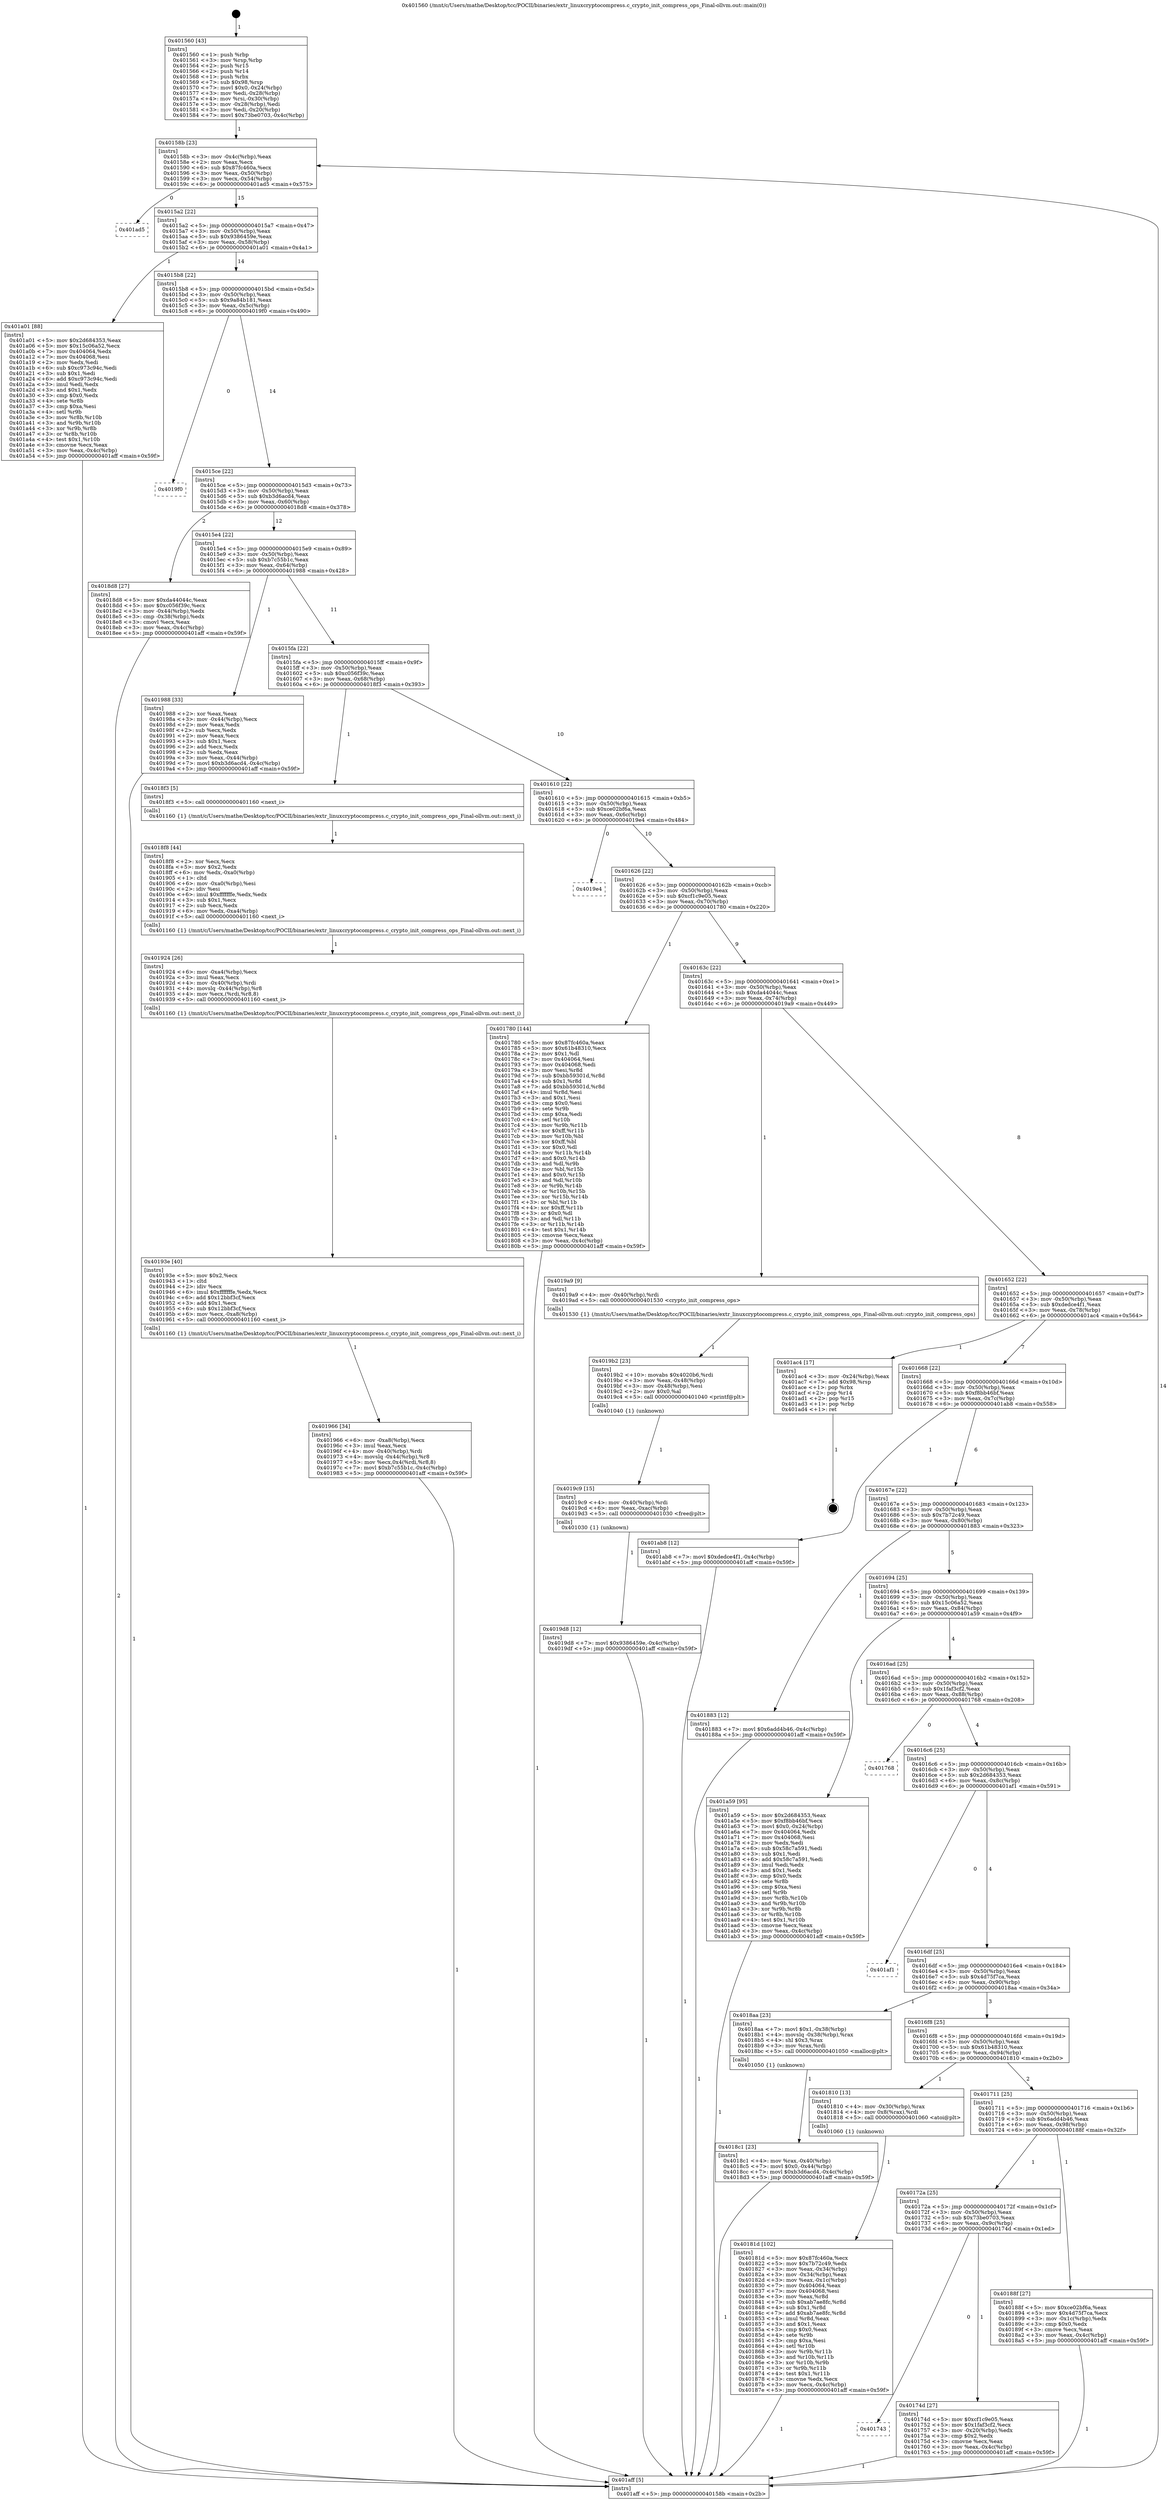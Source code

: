 digraph "0x401560" {
  label = "0x401560 (/mnt/c/Users/mathe/Desktop/tcc/POCII/binaries/extr_linuxcryptocompress.c_crypto_init_compress_ops_Final-ollvm.out::main(0))"
  labelloc = "t"
  node[shape=record]

  Entry [label="",width=0.3,height=0.3,shape=circle,fillcolor=black,style=filled]
  "0x40158b" [label="{
     0x40158b [23]\l
     | [instrs]\l
     &nbsp;&nbsp;0x40158b \<+3\>: mov -0x4c(%rbp),%eax\l
     &nbsp;&nbsp;0x40158e \<+2\>: mov %eax,%ecx\l
     &nbsp;&nbsp;0x401590 \<+6\>: sub $0x87fc460a,%ecx\l
     &nbsp;&nbsp;0x401596 \<+3\>: mov %eax,-0x50(%rbp)\l
     &nbsp;&nbsp;0x401599 \<+3\>: mov %ecx,-0x54(%rbp)\l
     &nbsp;&nbsp;0x40159c \<+6\>: je 0000000000401ad5 \<main+0x575\>\l
  }"]
  "0x401ad5" [label="{
     0x401ad5\l
  }", style=dashed]
  "0x4015a2" [label="{
     0x4015a2 [22]\l
     | [instrs]\l
     &nbsp;&nbsp;0x4015a2 \<+5\>: jmp 00000000004015a7 \<main+0x47\>\l
     &nbsp;&nbsp;0x4015a7 \<+3\>: mov -0x50(%rbp),%eax\l
     &nbsp;&nbsp;0x4015aa \<+5\>: sub $0x9386459e,%eax\l
     &nbsp;&nbsp;0x4015af \<+3\>: mov %eax,-0x58(%rbp)\l
     &nbsp;&nbsp;0x4015b2 \<+6\>: je 0000000000401a01 \<main+0x4a1\>\l
  }"]
  Exit [label="",width=0.3,height=0.3,shape=circle,fillcolor=black,style=filled,peripheries=2]
  "0x401a01" [label="{
     0x401a01 [88]\l
     | [instrs]\l
     &nbsp;&nbsp;0x401a01 \<+5\>: mov $0x2d684353,%eax\l
     &nbsp;&nbsp;0x401a06 \<+5\>: mov $0x15c06a52,%ecx\l
     &nbsp;&nbsp;0x401a0b \<+7\>: mov 0x404064,%edx\l
     &nbsp;&nbsp;0x401a12 \<+7\>: mov 0x404068,%esi\l
     &nbsp;&nbsp;0x401a19 \<+2\>: mov %edx,%edi\l
     &nbsp;&nbsp;0x401a1b \<+6\>: sub $0xc973c94c,%edi\l
     &nbsp;&nbsp;0x401a21 \<+3\>: sub $0x1,%edi\l
     &nbsp;&nbsp;0x401a24 \<+6\>: add $0xc973c94c,%edi\l
     &nbsp;&nbsp;0x401a2a \<+3\>: imul %edi,%edx\l
     &nbsp;&nbsp;0x401a2d \<+3\>: and $0x1,%edx\l
     &nbsp;&nbsp;0x401a30 \<+3\>: cmp $0x0,%edx\l
     &nbsp;&nbsp;0x401a33 \<+4\>: sete %r8b\l
     &nbsp;&nbsp;0x401a37 \<+3\>: cmp $0xa,%esi\l
     &nbsp;&nbsp;0x401a3a \<+4\>: setl %r9b\l
     &nbsp;&nbsp;0x401a3e \<+3\>: mov %r8b,%r10b\l
     &nbsp;&nbsp;0x401a41 \<+3\>: and %r9b,%r10b\l
     &nbsp;&nbsp;0x401a44 \<+3\>: xor %r9b,%r8b\l
     &nbsp;&nbsp;0x401a47 \<+3\>: or %r8b,%r10b\l
     &nbsp;&nbsp;0x401a4a \<+4\>: test $0x1,%r10b\l
     &nbsp;&nbsp;0x401a4e \<+3\>: cmovne %ecx,%eax\l
     &nbsp;&nbsp;0x401a51 \<+3\>: mov %eax,-0x4c(%rbp)\l
     &nbsp;&nbsp;0x401a54 \<+5\>: jmp 0000000000401aff \<main+0x59f\>\l
  }"]
  "0x4015b8" [label="{
     0x4015b8 [22]\l
     | [instrs]\l
     &nbsp;&nbsp;0x4015b8 \<+5\>: jmp 00000000004015bd \<main+0x5d\>\l
     &nbsp;&nbsp;0x4015bd \<+3\>: mov -0x50(%rbp),%eax\l
     &nbsp;&nbsp;0x4015c0 \<+5\>: sub $0x9a84b181,%eax\l
     &nbsp;&nbsp;0x4015c5 \<+3\>: mov %eax,-0x5c(%rbp)\l
     &nbsp;&nbsp;0x4015c8 \<+6\>: je 00000000004019f0 \<main+0x490\>\l
  }"]
  "0x4019d8" [label="{
     0x4019d8 [12]\l
     | [instrs]\l
     &nbsp;&nbsp;0x4019d8 \<+7\>: movl $0x9386459e,-0x4c(%rbp)\l
     &nbsp;&nbsp;0x4019df \<+5\>: jmp 0000000000401aff \<main+0x59f\>\l
  }"]
  "0x4019f0" [label="{
     0x4019f0\l
  }", style=dashed]
  "0x4015ce" [label="{
     0x4015ce [22]\l
     | [instrs]\l
     &nbsp;&nbsp;0x4015ce \<+5\>: jmp 00000000004015d3 \<main+0x73\>\l
     &nbsp;&nbsp;0x4015d3 \<+3\>: mov -0x50(%rbp),%eax\l
     &nbsp;&nbsp;0x4015d6 \<+5\>: sub $0xb3d6acd4,%eax\l
     &nbsp;&nbsp;0x4015db \<+3\>: mov %eax,-0x60(%rbp)\l
     &nbsp;&nbsp;0x4015de \<+6\>: je 00000000004018d8 \<main+0x378\>\l
  }"]
  "0x4019c9" [label="{
     0x4019c9 [15]\l
     | [instrs]\l
     &nbsp;&nbsp;0x4019c9 \<+4\>: mov -0x40(%rbp),%rdi\l
     &nbsp;&nbsp;0x4019cd \<+6\>: mov %eax,-0xac(%rbp)\l
     &nbsp;&nbsp;0x4019d3 \<+5\>: call 0000000000401030 \<free@plt\>\l
     | [calls]\l
     &nbsp;&nbsp;0x401030 \{1\} (unknown)\l
  }"]
  "0x4018d8" [label="{
     0x4018d8 [27]\l
     | [instrs]\l
     &nbsp;&nbsp;0x4018d8 \<+5\>: mov $0xda44044c,%eax\l
     &nbsp;&nbsp;0x4018dd \<+5\>: mov $0xc056f39c,%ecx\l
     &nbsp;&nbsp;0x4018e2 \<+3\>: mov -0x44(%rbp),%edx\l
     &nbsp;&nbsp;0x4018e5 \<+3\>: cmp -0x38(%rbp),%edx\l
     &nbsp;&nbsp;0x4018e8 \<+3\>: cmovl %ecx,%eax\l
     &nbsp;&nbsp;0x4018eb \<+3\>: mov %eax,-0x4c(%rbp)\l
     &nbsp;&nbsp;0x4018ee \<+5\>: jmp 0000000000401aff \<main+0x59f\>\l
  }"]
  "0x4015e4" [label="{
     0x4015e4 [22]\l
     | [instrs]\l
     &nbsp;&nbsp;0x4015e4 \<+5\>: jmp 00000000004015e9 \<main+0x89\>\l
     &nbsp;&nbsp;0x4015e9 \<+3\>: mov -0x50(%rbp),%eax\l
     &nbsp;&nbsp;0x4015ec \<+5\>: sub $0xb7c55b1c,%eax\l
     &nbsp;&nbsp;0x4015f1 \<+3\>: mov %eax,-0x64(%rbp)\l
     &nbsp;&nbsp;0x4015f4 \<+6\>: je 0000000000401988 \<main+0x428\>\l
  }"]
  "0x4019b2" [label="{
     0x4019b2 [23]\l
     | [instrs]\l
     &nbsp;&nbsp;0x4019b2 \<+10\>: movabs $0x4020b6,%rdi\l
     &nbsp;&nbsp;0x4019bc \<+3\>: mov %eax,-0x48(%rbp)\l
     &nbsp;&nbsp;0x4019bf \<+3\>: mov -0x48(%rbp),%esi\l
     &nbsp;&nbsp;0x4019c2 \<+2\>: mov $0x0,%al\l
     &nbsp;&nbsp;0x4019c4 \<+5\>: call 0000000000401040 \<printf@plt\>\l
     | [calls]\l
     &nbsp;&nbsp;0x401040 \{1\} (unknown)\l
  }"]
  "0x401988" [label="{
     0x401988 [33]\l
     | [instrs]\l
     &nbsp;&nbsp;0x401988 \<+2\>: xor %eax,%eax\l
     &nbsp;&nbsp;0x40198a \<+3\>: mov -0x44(%rbp),%ecx\l
     &nbsp;&nbsp;0x40198d \<+2\>: mov %eax,%edx\l
     &nbsp;&nbsp;0x40198f \<+2\>: sub %ecx,%edx\l
     &nbsp;&nbsp;0x401991 \<+2\>: mov %eax,%ecx\l
     &nbsp;&nbsp;0x401993 \<+3\>: sub $0x1,%ecx\l
     &nbsp;&nbsp;0x401996 \<+2\>: add %ecx,%edx\l
     &nbsp;&nbsp;0x401998 \<+2\>: sub %edx,%eax\l
     &nbsp;&nbsp;0x40199a \<+3\>: mov %eax,-0x44(%rbp)\l
     &nbsp;&nbsp;0x40199d \<+7\>: movl $0xb3d6acd4,-0x4c(%rbp)\l
     &nbsp;&nbsp;0x4019a4 \<+5\>: jmp 0000000000401aff \<main+0x59f\>\l
  }"]
  "0x4015fa" [label="{
     0x4015fa [22]\l
     | [instrs]\l
     &nbsp;&nbsp;0x4015fa \<+5\>: jmp 00000000004015ff \<main+0x9f\>\l
     &nbsp;&nbsp;0x4015ff \<+3\>: mov -0x50(%rbp),%eax\l
     &nbsp;&nbsp;0x401602 \<+5\>: sub $0xc056f39c,%eax\l
     &nbsp;&nbsp;0x401607 \<+3\>: mov %eax,-0x68(%rbp)\l
     &nbsp;&nbsp;0x40160a \<+6\>: je 00000000004018f3 \<main+0x393\>\l
  }"]
  "0x401966" [label="{
     0x401966 [34]\l
     | [instrs]\l
     &nbsp;&nbsp;0x401966 \<+6\>: mov -0xa8(%rbp),%ecx\l
     &nbsp;&nbsp;0x40196c \<+3\>: imul %eax,%ecx\l
     &nbsp;&nbsp;0x40196f \<+4\>: mov -0x40(%rbp),%rdi\l
     &nbsp;&nbsp;0x401973 \<+4\>: movslq -0x44(%rbp),%r8\l
     &nbsp;&nbsp;0x401977 \<+5\>: mov %ecx,0x4(%rdi,%r8,8)\l
     &nbsp;&nbsp;0x40197c \<+7\>: movl $0xb7c55b1c,-0x4c(%rbp)\l
     &nbsp;&nbsp;0x401983 \<+5\>: jmp 0000000000401aff \<main+0x59f\>\l
  }"]
  "0x4018f3" [label="{
     0x4018f3 [5]\l
     | [instrs]\l
     &nbsp;&nbsp;0x4018f3 \<+5\>: call 0000000000401160 \<next_i\>\l
     | [calls]\l
     &nbsp;&nbsp;0x401160 \{1\} (/mnt/c/Users/mathe/Desktop/tcc/POCII/binaries/extr_linuxcryptocompress.c_crypto_init_compress_ops_Final-ollvm.out::next_i)\l
  }"]
  "0x401610" [label="{
     0x401610 [22]\l
     | [instrs]\l
     &nbsp;&nbsp;0x401610 \<+5\>: jmp 0000000000401615 \<main+0xb5\>\l
     &nbsp;&nbsp;0x401615 \<+3\>: mov -0x50(%rbp),%eax\l
     &nbsp;&nbsp;0x401618 \<+5\>: sub $0xce02bf6a,%eax\l
     &nbsp;&nbsp;0x40161d \<+3\>: mov %eax,-0x6c(%rbp)\l
     &nbsp;&nbsp;0x401620 \<+6\>: je 00000000004019e4 \<main+0x484\>\l
  }"]
  "0x40193e" [label="{
     0x40193e [40]\l
     | [instrs]\l
     &nbsp;&nbsp;0x40193e \<+5\>: mov $0x2,%ecx\l
     &nbsp;&nbsp;0x401943 \<+1\>: cltd\l
     &nbsp;&nbsp;0x401944 \<+2\>: idiv %ecx\l
     &nbsp;&nbsp;0x401946 \<+6\>: imul $0xfffffffe,%edx,%ecx\l
     &nbsp;&nbsp;0x40194c \<+6\>: add $0x12bbf3cf,%ecx\l
     &nbsp;&nbsp;0x401952 \<+3\>: add $0x1,%ecx\l
     &nbsp;&nbsp;0x401955 \<+6\>: sub $0x12bbf3cf,%ecx\l
     &nbsp;&nbsp;0x40195b \<+6\>: mov %ecx,-0xa8(%rbp)\l
     &nbsp;&nbsp;0x401961 \<+5\>: call 0000000000401160 \<next_i\>\l
     | [calls]\l
     &nbsp;&nbsp;0x401160 \{1\} (/mnt/c/Users/mathe/Desktop/tcc/POCII/binaries/extr_linuxcryptocompress.c_crypto_init_compress_ops_Final-ollvm.out::next_i)\l
  }"]
  "0x4019e4" [label="{
     0x4019e4\l
  }", style=dashed]
  "0x401626" [label="{
     0x401626 [22]\l
     | [instrs]\l
     &nbsp;&nbsp;0x401626 \<+5\>: jmp 000000000040162b \<main+0xcb\>\l
     &nbsp;&nbsp;0x40162b \<+3\>: mov -0x50(%rbp),%eax\l
     &nbsp;&nbsp;0x40162e \<+5\>: sub $0xcf1c9e05,%eax\l
     &nbsp;&nbsp;0x401633 \<+3\>: mov %eax,-0x70(%rbp)\l
     &nbsp;&nbsp;0x401636 \<+6\>: je 0000000000401780 \<main+0x220\>\l
  }"]
  "0x401924" [label="{
     0x401924 [26]\l
     | [instrs]\l
     &nbsp;&nbsp;0x401924 \<+6\>: mov -0xa4(%rbp),%ecx\l
     &nbsp;&nbsp;0x40192a \<+3\>: imul %eax,%ecx\l
     &nbsp;&nbsp;0x40192d \<+4\>: mov -0x40(%rbp),%rdi\l
     &nbsp;&nbsp;0x401931 \<+4\>: movslq -0x44(%rbp),%r8\l
     &nbsp;&nbsp;0x401935 \<+4\>: mov %ecx,(%rdi,%r8,8)\l
     &nbsp;&nbsp;0x401939 \<+5\>: call 0000000000401160 \<next_i\>\l
     | [calls]\l
     &nbsp;&nbsp;0x401160 \{1\} (/mnt/c/Users/mathe/Desktop/tcc/POCII/binaries/extr_linuxcryptocompress.c_crypto_init_compress_ops_Final-ollvm.out::next_i)\l
  }"]
  "0x401780" [label="{
     0x401780 [144]\l
     | [instrs]\l
     &nbsp;&nbsp;0x401780 \<+5\>: mov $0x87fc460a,%eax\l
     &nbsp;&nbsp;0x401785 \<+5\>: mov $0x61b48310,%ecx\l
     &nbsp;&nbsp;0x40178a \<+2\>: mov $0x1,%dl\l
     &nbsp;&nbsp;0x40178c \<+7\>: mov 0x404064,%esi\l
     &nbsp;&nbsp;0x401793 \<+7\>: mov 0x404068,%edi\l
     &nbsp;&nbsp;0x40179a \<+3\>: mov %esi,%r8d\l
     &nbsp;&nbsp;0x40179d \<+7\>: sub $0xbb59301d,%r8d\l
     &nbsp;&nbsp;0x4017a4 \<+4\>: sub $0x1,%r8d\l
     &nbsp;&nbsp;0x4017a8 \<+7\>: add $0xbb59301d,%r8d\l
     &nbsp;&nbsp;0x4017af \<+4\>: imul %r8d,%esi\l
     &nbsp;&nbsp;0x4017b3 \<+3\>: and $0x1,%esi\l
     &nbsp;&nbsp;0x4017b6 \<+3\>: cmp $0x0,%esi\l
     &nbsp;&nbsp;0x4017b9 \<+4\>: sete %r9b\l
     &nbsp;&nbsp;0x4017bd \<+3\>: cmp $0xa,%edi\l
     &nbsp;&nbsp;0x4017c0 \<+4\>: setl %r10b\l
     &nbsp;&nbsp;0x4017c4 \<+3\>: mov %r9b,%r11b\l
     &nbsp;&nbsp;0x4017c7 \<+4\>: xor $0xff,%r11b\l
     &nbsp;&nbsp;0x4017cb \<+3\>: mov %r10b,%bl\l
     &nbsp;&nbsp;0x4017ce \<+3\>: xor $0xff,%bl\l
     &nbsp;&nbsp;0x4017d1 \<+3\>: xor $0x0,%dl\l
     &nbsp;&nbsp;0x4017d4 \<+3\>: mov %r11b,%r14b\l
     &nbsp;&nbsp;0x4017d7 \<+4\>: and $0x0,%r14b\l
     &nbsp;&nbsp;0x4017db \<+3\>: and %dl,%r9b\l
     &nbsp;&nbsp;0x4017de \<+3\>: mov %bl,%r15b\l
     &nbsp;&nbsp;0x4017e1 \<+4\>: and $0x0,%r15b\l
     &nbsp;&nbsp;0x4017e5 \<+3\>: and %dl,%r10b\l
     &nbsp;&nbsp;0x4017e8 \<+3\>: or %r9b,%r14b\l
     &nbsp;&nbsp;0x4017eb \<+3\>: or %r10b,%r15b\l
     &nbsp;&nbsp;0x4017ee \<+3\>: xor %r15b,%r14b\l
     &nbsp;&nbsp;0x4017f1 \<+3\>: or %bl,%r11b\l
     &nbsp;&nbsp;0x4017f4 \<+4\>: xor $0xff,%r11b\l
     &nbsp;&nbsp;0x4017f8 \<+3\>: or $0x0,%dl\l
     &nbsp;&nbsp;0x4017fb \<+3\>: and %dl,%r11b\l
     &nbsp;&nbsp;0x4017fe \<+3\>: or %r11b,%r14b\l
     &nbsp;&nbsp;0x401801 \<+4\>: test $0x1,%r14b\l
     &nbsp;&nbsp;0x401805 \<+3\>: cmovne %ecx,%eax\l
     &nbsp;&nbsp;0x401808 \<+3\>: mov %eax,-0x4c(%rbp)\l
     &nbsp;&nbsp;0x40180b \<+5\>: jmp 0000000000401aff \<main+0x59f\>\l
  }"]
  "0x40163c" [label="{
     0x40163c [22]\l
     | [instrs]\l
     &nbsp;&nbsp;0x40163c \<+5\>: jmp 0000000000401641 \<main+0xe1\>\l
     &nbsp;&nbsp;0x401641 \<+3\>: mov -0x50(%rbp),%eax\l
     &nbsp;&nbsp;0x401644 \<+5\>: sub $0xda44044c,%eax\l
     &nbsp;&nbsp;0x401649 \<+3\>: mov %eax,-0x74(%rbp)\l
     &nbsp;&nbsp;0x40164c \<+6\>: je 00000000004019a9 \<main+0x449\>\l
  }"]
  "0x4018f8" [label="{
     0x4018f8 [44]\l
     | [instrs]\l
     &nbsp;&nbsp;0x4018f8 \<+2\>: xor %ecx,%ecx\l
     &nbsp;&nbsp;0x4018fa \<+5\>: mov $0x2,%edx\l
     &nbsp;&nbsp;0x4018ff \<+6\>: mov %edx,-0xa0(%rbp)\l
     &nbsp;&nbsp;0x401905 \<+1\>: cltd\l
     &nbsp;&nbsp;0x401906 \<+6\>: mov -0xa0(%rbp),%esi\l
     &nbsp;&nbsp;0x40190c \<+2\>: idiv %esi\l
     &nbsp;&nbsp;0x40190e \<+6\>: imul $0xfffffffe,%edx,%edx\l
     &nbsp;&nbsp;0x401914 \<+3\>: sub $0x1,%ecx\l
     &nbsp;&nbsp;0x401917 \<+2\>: sub %ecx,%edx\l
     &nbsp;&nbsp;0x401919 \<+6\>: mov %edx,-0xa4(%rbp)\l
     &nbsp;&nbsp;0x40191f \<+5\>: call 0000000000401160 \<next_i\>\l
     | [calls]\l
     &nbsp;&nbsp;0x401160 \{1\} (/mnt/c/Users/mathe/Desktop/tcc/POCII/binaries/extr_linuxcryptocompress.c_crypto_init_compress_ops_Final-ollvm.out::next_i)\l
  }"]
  "0x4019a9" [label="{
     0x4019a9 [9]\l
     | [instrs]\l
     &nbsp;&nbsp;0x4019a9 \<+4\>: mov -0x40(%rbp),%rdi\l
     &nbsp;&nbsp;0x4019ad \<+5\>: call 0000000000401530 \<crypto_init_compress_ops\>\l
     | [calls]\l
     &nbsp;&nbsp;0x401530 \{1\} (/mnt/c/Users/mathe/Desktop/tcc/POCII/binaries/extr_linuxcryptocompress.c_crypto_init_compress_ops_Final-ollvm.out::crypto_init_compress_ops)\l
  }"]
  "0x401652" [label="{
     0x401652 [22]\l
     | [instrs]\l
     &nbsp;&nbsp;0x401652 \<+5\>: jmp 0000000000401657 \<main+0xf7\>\l
     &nbsp;&nbsp;0x401657 \<+3\>: mov -0x50(%rbp),%eax\l
     &nbsp;&nbsp;0x40165a \<+5\>: sub $0xdedce4f1,%eax\l
     &nbsp;&nbsp;0x40165f \<+3\>: mov %eax,-0x78(%rbp)\l
     &nbsp;&nbsp;0x401662 \<+6\>: je 0000000000401ac4 \<main+0x564\>\l
  }"]
  "0x4018c1" [label="{
     0x4018c1 [23]\l
     | [instrs]\l
     &nbsp;&nbsp;0x4018c1 \<+4\>: mov %rax,-0x40(%rbp)\l
     &nbsp;&nbsp;0x4018c5 \<+7\>: movl $0x0,-0x44(%rbp)\l
     &nbsp;&nbsp;0x4018cc \<+7\>: movl $0xb3d6acd4,-0x4c(%rbp)\l
     &nbsp;&nbsp;0x4018d3 \<+5\>: jmp 0000000000401aff \<main+0x59f\>\l
  }"]
  "0x401ac4" [label="{
     0x401ac4 [17]\l
     | [instrs]\l
     &nbsp;&nbsp;0x401ac4 \<+3\>: mov -0x24(%rbp),%eax\l
     &nbsp;&nbsp;0x401ac7 \<+7\>: add $0x98,%rsp\l
     &nbsp;&nbsp;0x401ace \<+1\>: pop %rbx\l
     &nbsp;&nbsp;0x401acf \<+2\>: pop %r14\l
     &nbsp;&nbsp;0x401ad1 \<+2\>: pop %r15\l
     &nbsp;&nbsp;0x401ad3 \<+1\>: pop %rbp\l
     &nbsp;&nbsp;0x401ad4 \<+1\>: ret\l
  }"]
  "0x401668" [label="{
     0x401668 [22]\l
     | [instrs]\l
     &nbsp;&nbsp;0x401668 \<+5\>: jmp 000000000040166d \<main+0x10d\>\l
     &nbsp;&nbsp;0x40166d \<+3\>: mov -0x50(%rbp),%eax\l
     &nbsp;&nbsp;0x401670 \<+5\>: sub $0xf8bb46bf,%eax\l
     &nbsp;&nbsp;0x401675 \<+3\>: mov %eax,-0x7c(%rbp)\l
     &nbsp;&nbsp;0x401678 \<+6\>: je 0000000000401ab8 \<main+0x558\>\l
  }"]
  "0x40181d" [label="{
     0x40181d [102]\l
     | [instrs]\l
     &nbsp;&nbsp;0x40181d \<+5\>: mov $0x87fc460a,%ecx\l
     &nbsp;&nbsp;0x401822 \<+5\>: mov $0x7b72c49,%edx\l
     &nbsp;&nbsp;0x401827 \<+3\>: mov %eax,-0x34(%rbp)\l
     &nbsp;&nbsp;0x40182a \<+3\>: mov -0x34(%rbp),%eax\l
     &nbsp;&nbsp;0x40182d \<+3\>: mov %eax,-0x1c(%rbp)\l
     &nbsp;&nbsp;0x401830 \<+7\>: mov 0x404064,%eax\l
     &nbsp;&nbsp;0x401837 \<+7\>: mov 0x404068,%esi\l
     &nbsp;&nbsp;0x40183e \<+3\>: mov %eax,%r8d\l
     &nbsp;&nbsp;0x401841 \<+7\>: sub $0xab7ae8fc,%r8d\l
     &nbsp;&nbsp;0x401848 \<+4\>: sub $0x1,%r8d\l
     &nbsp;&nbsp;0x40184c \<+7\>: add $0xab7ae8fc,%r8d\l
     &nbsp;&nbsp;0x401853 \<+4\>: imul %r8d,%eax\l
     &nbsp;&nbsp;0x401857 \<+3\>: and $0x1,%eax\l
     &nbsp;&nbsp;0x40185a \<+3\>: cmp $0x0,%eax\l
     &nbsp;&nbsp;0x40185d \<+4\>: sete %r9b\l
     &nbsp;&nbsp;0x401861 \<+3\>: cmp $0xa,%esi\l
     &nbsp;&nbsp;0x401864 \<+4\>: setl %r10b\l
     &nbsp;&nbsp;0x401868 \<+3\>: mov %r9b,%r11b\l
     &nbsp;&nbsp;0x40186b \<+3\>: and %r10b,%r11b\l
     &nbsp;&nbsp;0x40186e \<+3\>: xor %r10b,%r9b\l
     &nbsp;&nbsp;0x401871 \<+3\>: or %r9b,%r11b\l
     &nbsp;&nbsp;0x401874 \<+4\>: test $0x1,%r11b\l
     &nbsp;&nbsp;0x401878 \<+3\>: cmovne %edx,%ecx\l
     &nbsp;&nbsp;0x40187b \<+3\>: mov %ecx,-0x4c(%rbp)\l
     &nbsp;&nbsp;0x40187e \<+5\>: jmp 0000000000401aff \<main+0x59f\>\l
  }"]
  "0x401ab8" [label="{
     0x401ab8 [12]\l
     | [instrs]\l
     &nbsp;&nbsp;0x401ab8 \<+7\>: movl $0xdedce4f1,-0x4c(%rbp)\l
     &nbsp;&nbsp;0x401abf \<+5\>: jmp 0000000000401aff \<main+0x59f\>\l
  }"]
  "0x40167e" [label="{
     0x40167e [22]\l
     | [instrs]\l
     &nbsp;&nbsp;0x40167e \<+5\>: jmp 0000000000401683 \<main+0x123\>\l
     &nbsp;&nbsp;0x401683 \<+3\>: mov -0x50(%rbp),%eax\l
     &nbsp;&nbsp;0x401686 \<+5\>: sub $0x7b72c49,%eax\l
     &nbsp;&nbsp;0x40168b \<+3\>: mov %eax,-0x80(%rbp)\l
     &nbsp;&nbsp;0x40168e \<+6\>: je 0000000000401883 \<main+0x323\>\l
  }"]
  "0x401560" [label="{
     0x401560 [43]\l
     | [instrs]\l
     &nbsp;&nbsp;0x401560 \<+1\>: push %rbp\l
     &nbsp;&nbsp;0x401561 \<+3\>: mov %rsp,%rbp\l
     &nbsp;&nbsp;0x401564 \<+2\>: push %r15\l
     &nbsp;&nbsp;0x401566 \<+2\>: push %r14\l
     &nbsp;&nbsp;0x401568 \<+1\>: push %rbx\l
     &nbsp;&nbsp;0x401569 \<+7\>: sub $0x98,%rsp\l
     &nbsp;&nbsp;0x401570 \<+7\>: movl $0x0,-0x24(%rbp)\l
     &nbsp;&nbsp;0x401577 \<+3\>: mov %edi,-0x28(%rbp)\l
     &nbsp;&nbsp;0x40157a \<+4\>: mov %rsi,-0x30(%rbp)\l
     &nbsp;&nbsp;0x40157e \<+3\>: mov -0x28(%rbp),%edi\l
     &nbsp;&nbsp;0x401581 \<+3\>: mov %edi,-0x20(%rbp)\l
     &nbsp;&nbsp;0x401584 \<+7\>: movl $0x73be0703,-0x4c(%rbp)\l
  }"]
  "0x401883" [label="{
     0x401883 [12]\l
     | [instrs]\l
     &nbsp;&nbsp;0x401883 \<+7\>: movl $0x6add4b46,-0x4c(%rbp)\l
     &nbsp;&nbsp;0x40188a \<+5\>: jmp 0000000000401aff \<main+0x59f\>\l
  }"]
  "0x401694" [label="{
     0x401694 [25]\l
     | [instrs]\l
     &nbsp;&nbsp;0x401694 \<+5\>: jmp 0000000000401699 \<main+0x139\>\l
     &nbsp;&nbsp;0x401699 \<+3\>: mov -0x50(%rbp),%eax\l
     &nbsp;&nbsp;0x40169c \<+5\>: sub $0x15c06a52,%eax\l
     &nbsp;&nbsp;0x4016a1 \<+6\>: mov %eax,-0x84(%rbp)\l
     &nbsp;&nbsp;0x4016a7 \<+6\>: je 0000000000401a59 \<main+0x4f9\>\l
  }"]
  "0x401aff" [label="{
     0x401aff [5]\l
     | [instrs]\l
     &nbsp;&nbsp;0x401aff \<+5\>: jmp 000000000040158b \<main+0x2b\>\l
  }"]
  "0x401a59" [label="{
     0x401a59 [95]\l
     | [instrs]\l
     &nbsp;&nbsp;0x401a59 \<+5\>: mov $0x2d684353,%eax\l
     &nbsp;&nbsp;0x401a5e \<+5\>: mov $0xf8bb46bf,%ecx\l
     &nbsp;&nbsp;0x401a63 \<+7\>: movl $0x0,-0x24(%rbp)\l
     &nbsp;&nbsp;0x401a6a \<+7\>: mov 0x404064,%edx\l
     &nbsp;&nbsp;0x401a71 \<+7\>: mov 0x404068,%esi\l
     &nbsp;&nbsp;0x401a78 \<+2\>: mov %edx,%edi\l
     &nbsp;&nbsp;0x401a7a \<+6\>: sub $0x58c7a591,%edi\l
     &nbsp;&nbsp;0x401a80 \<+3\>: sub $0x1,%edi\l
     &nbsp;&nbsp;0x401a83 \<+6\>: add $0x58c7a591,%edi\l
     &nbsp;&nbsp;0x401a89 \<+3\>: imul %edi,%edx\l
     &nbsp;&nbsp;0x401a8c \<+3\>: and $0x1,%edx\l
     &nbsp;&nbsp;0x401a8f \<+3\>: cmp $0x0,%edx\l
     &nbsp;&nbsp;0x401a92 \<+4\>: sete %r8b\l
     &nbsp;&nbsp;0x401a96 \<+3\>: cmp $0xa,%esi\l
     &nbsp;&nbsp;0x401a99 \<+4\>: setl %r9b\l
     &nbsp;&nbsp;0x401a9d \<+3\>: mov %r8b,%r10b\l
     &nbsp;&nbsp;0x401aa0 \<+3\>: and %r9b,%r10b\l
     &nbsp;&nbsp;0x401aa3 \<+3\>: xor %r9b,%r8b\l
     &nbsp;&nbsp;0x401aa6 \<+3\>: or %r8b,%r10b\l
     &nbsp;&nbsp;0x401aa9 \<+4\>: test $0x1,%r10b\l
     &nbsp;&nbsp;0x401aad \<+3\>: cmovne %ecx,%eax\l
     &nbsp;&nbsp;0x401ab0 \<+3\>: mov %eax,-0x4c(%rbp)\l
     &nbsp;&nbsp;0x401ab3 \<+5\>: jmp 0000000000401aff \<main+0x59f\>\l
  }"]
  "0x4016ad" [label="{
     0x4016ad [25]\l
     | [instrs]\l
     &nbsp;&nbsp;0x4016ad \<+5\>: jmp 00000000004016b2 \<main+0x152\>\l
     &nbsp;&nbsp;0x4016b2 \<+3\>: mov -0x50(%rbp),%eax\l
     &nbsp;&nbsp;0x4016b5 \<+5\>: sub $0x1faf3cf2,%eax\l
     &nbsp;&nbsp;0x4016ba \<+6\>: mov %eax,-0x88(%rbp)\l
     &nbsp;&nbsp;0x4016c0 \<+6\>: je 0000000000401768 \<main+0x208\>\l
  }"]
  "0x401743" [label="{
     0x401743\l
  }", style=dashed]
  "0x401768" [label="{
     0x401768\l
  }", style=dashed]
  "0x4016c6" [label="{
     0x4016c6 [25]\l
     | [instrs]\l
     &nbsp;&nbsp;0x4016c6 \<+5\>: jmp 00000000004016cb \<main+0x16b\>\l
     &nbsp;&nbsp;0x4016cb \<+3\>: mov -0x50(%rbp),%eax\l
     &nbsp;&nbsp;0x4016ce \<+5\>: sub $0x2d684353,%eax\l
     &nbsp;&nbsp;0x4016d3 \<+6\>: mov %eax,-0x8c(%rbp)\l
     &nbsp;&nbsp;0x4016d9 \<+6\>: je 0000000000401af1 \<main+0x591\>\l
  }"]
  "0x40174d" [label="{
     0x40174d [27]\l
     | [instrs]\l
     &nbsp;&nbsp;0x40174d \<+5\>: mov $0xcf1c9e05,%eax\l
     &nbsp;&nbsp;0x401752 \<+5\>: mov $0x1faf3cf2,%ecx\l
     &nbsp;&nbsp;0x401757 \<+3\>: mov -0x20(%rbp),%edx\l
     &nbsp;&nbsp;0x40175a \<+3\>: cmp $0x2,%edx\l
     &nbsp;&nbsp;0x40175d \<+3\>: cmovne %ecx,%eax\l
     &nbsp;&nbsp;0x401760 \<+3\>: mov %eax,-0x4c(%rbp)\l
     &nbsp;&nbsp;0x401763 \<+5\>: jmp 0000000000401aff \<main+0x59f\>\l
  }"]
  "0x401af1" [label="{
     0x401af1\l
  }", style=dashed]
  "0x4016df" [label="{
     0x4016df [25]\l
     | [instrs]\l
     &nbsp;&nbsp;0x4016df \<+5\>: jmp 00000000004016e4 \<main+0x184\>\l
     &nbsp;&nbsp;0x4016e4 \<+3\>: mov -0x50(%rbp),%eax\l
     &nbsp;&nbsp;0x4016e7 \<+5\>: sub $0x4d75f7ca,%eax\l
     &nbsp;&nbsp;0x4016ec \<+6\>: mov %eax,-0x90(%rbp)\l
     &nbsp;&nbsp;0x4016f2 \<+6\>: je 00000000004018aa \<main+0x34a\>\l
  }"]
  "0x40172a" [label="{
     0x40172a [25]\l
     | [instrs]\l
     &nbsp;&nbsp;0x40172a \<+5\>: jmp 000000000040172f \<main+0x1cf\>\l
     &nbsp;&nbsp;0x40172f \<+3\>: mov -0x50(%rbp),%eax\l
     &nbsp;&nbsp;0x401732 \<+5\>: sub $0x73be0703,%eax\l
     &nbsp;&nbsp;0x401737 \<+6\>: mov %eax,-0x9c(%rbp)\l
     &nbsp;&nbsp;0x40173d \<+6\>: je 000000000040174d \<main+0x1ed\>\l
  }"]
  "0x4018aa" [label="{
     0x4018aa [23]\l
     | [instrs]\l
     &nbsp;&nbsp;0x4018aa \<+7\>: movl $0x1,-0x38(%rbp)\l
     &nbsp;&nbsp;0x4018b1 \<+4\>: movslq -0x38(%rbp),%rax\l
     &nbsp;&nbsp;0x4018b5 \<+4\>: shl $0x3,%rax\l
     &nbsp;&nbsp;0x4018b9 \<+3\>: mov %rax,%rdi\l
     &nbsp;&nbsp;0x4018bc \<+5\>: call 0000000000401050 \<malloc@plt\>\l
     | [calls]\l
     &nbsp;&nbsp;0x401050 \{1\} (unknown)\l
  }"]
  "0x4016f8" [label="{
     0x4016f8 [25]\l
     | [instrs]\l
     &nbsp;&nbsp;0x4016f8 \<+5\>: jmp 00000000004016fd \<main+0x19d\>\l
     &nbsp;&nbsp;0x4016fd \<+3\>: mov -0x50(%rbp),%eax\l
     &nbsp;&nbsp;0x401700 \<+5\>: sub $0x61b48310,%eax\l
     &nbsp;&nbsp;0x401705 \<+6\>: mov %eax,-0x94(%rbp)\l
     &nbsp;&nbsp;0x40170b \<+6\>: je 0000000000401810 \<main+0x2b0\>\l
  }"]
  "0x40188f" [label="{
     0x40188f [27]\l
     | [instrs]\l
     &nbsp;&nbsp;0x40188f \<+5\>: mov $0xce02bf6a,%eax\l
     &nbsp;&nbsp;0x401894 \<+5\>: mov $0x4d75f7ca,%ecx\l
     &nbsp;&nbsp;0x401899 \<+3\>: mov -0x1c(%rbp),%edx\l
     &nbsp;&nbsp;0x40189c \<+3\>: cmp $0x0,%edx\l
     &nbsp;&nbsp;0x40189f \<+3\>: cmove %ecx,%eax\l
     &nbsp;&nbsp;0x4018a2 \<+3\>: mov %eax,-0x4c(%rbp)\l
     &nbsp;&nbsp;0x4018a5 \<+5\>: jmp 0000000000401aff \<main+0x59f\>\l
  }"]
  "0x401810" [label="{
     0x401810 [13]\l
     | [instrs]\l
     &nbsp;&nbsp;0x401810 \<+4\>: mov -0x30(%rbp),%rax\l
     &nbsp;&nbsp;0x401814 \<+4\>: mov 0x8(%rax),%rdi\l
     &nbsp;&nbsp;0x401818 \<+5\>: call 0000000000401060 \<atoi@plt\>\l
     | [calls]\l
     &nbsp;&nbsp;0x401060 \{1\} (unknown)\l
  }"]
  "0x401711" [label="{
     0x401711 [25]\l
     | [instrs]\l
     &nbsp;&nbsp;0x401711 \<+5\>: jmp 0000000000401716 \<main+0x1b6\>\l
     &nbsp;&nbsp;0x401716 \<+3\>: mov -0x50(%rbp),%eax\l
     &nbsp;&nbsp;0x401719 \<+5\>: sub $0x6add4b46,%eax\l
     &nbsp;&nbsp;0x40171e \<+6\>: mov %eax,-0x98(%rbp)\l
     &nbsp;&nbsp;0x401724 \<+6\>: je 000000000040188f \<main+0x32f\>\l
  }"]
  Entry -> "0x401560" [label=" 1"]
  "0x40158b" -> "0x401ad5" [label=" 0"]
  "0x40158b" -> "0x4015a2" [label=" 15"]
  "0x401ac4" -> Exit [label=" 1"]
  "0x4015a2" -> "0x401a01" [label=" 1"]
  "0x4015a2" -> "0x4015b8" [label=" 14"]
  "0x401ab8" -> "0x401aff" [label=" 1"]
  "0x4015b8" -> "0x4019f0" [label=" 0"]
  "0x4015b8" -> "0x4015ce" [label=" 14"]
  "0x401a59" -> "0x401aff" [label=" 1"]
  "0x4015ce" -> "0x4018d8" [label=" 2"]
  "0x4015ce" -> "0x4015e4" [label=" 12"]
  "0x401a01" -> "0x401aff" [label=" 1"]
  "0x4015e4" -> "0x401988" [label=" 1"]
  "0x4015e4" -> "0x4015fa" [label=" 11"]
  "0x4019d8" -> "0x401aff" [label=" 1"]
  "0x4015fa" -> "0x4018f3" [label=" 1"]
  "0x4015fa" -> "0x401610" [label=" 10"]
  "0x4019c9" -> "0x4019d8" [label=" 1"]
  "0x401610" -> "0x4019e4" [label=" 0"]
  "0x401610" -> "0x401626" [label=" 10"]
  "0x4019b2" -> "0x4019c9" [label=" 1"]
  "0x401626" -> "0x401780" [label=" 1"]
  "0x401626" -> "0x40163c" [label=" 9"]
  "0x4019a9" -> "0x4019b2" [label=" 1"]
  "0x40163c" -> "0x4019a9" [label=" 1"]
  "0x40163c" -> "0x401652" [label=" 8"]
  "0x401988" -> "0x401aff" [label=" 1"]
  "0x401652" -> "0x401ac4" [label=" 1"]
  "0x401652" -> "0x401668" [label=" 7"]
  "0x401966" -> "0x401aff" [label=" 1"]
  "0x401668" -> "0x401ab8" [label=" 1"]
  "0x401668" -> "0x40167e" [label=" 6"]
  "0x40193e" -> "0x401966" [label=" 1"]
  "0x40167e" -> "0x401883" [label=" 1"]
  "0x40167e" -> "0x401694" [label=" 5"]
  "0x401924" -> "0x40193e" [label=" 1"]
  "0x401694" -> "0x401a59" [label=" 1"]
  "0x401694" -> "0x4016ad" [label=" 4"]
  "0x4018f8" -> "0x401924" [label=" 1"]
  "0x4016ad" -> "0x401768" [label=" 0"]
  "0x4016ad" -> "0x4016c6" [label=" 4"]
  "0x4018f3" -> "0x4018f8" [label=" 1"]
  "0x4016c6" -> "0x401af1" [label=" 0"]
  "0x4016c6" -> "0x4016df" [label=" 4"]
  "0x4018d8" -> "0x401aff" [label=" 2"]
  "0x4016df" -> "0x4018aa" [label=" 1"]
  "0x4016df" -> "0x4016f8" [label=" 3"]
  "0x4018aa" -> "0x4018c1" [label=" 1"]
  "0x4016f8" -> "0x401810" [label=" 1"]
  "0x4016f8" -> "0x401711" [label=" 2"]
  "0x40188f" -> "0x401aff" [label=" 1"]
  "0x401711" -> "0x40188f" [label=" 1"]
  "0x401711" -> "0x40172a" [label=" 1"]
  "0x4018c1" -> "0x401aff" [label=" 1"]
  "0x40172a" -> "0x40174d" [label=" 1"]
  "0x40172a" -> "0x401743" [label=" 0"]
  "0x40174d" -> "0x401aff" [label=" 1"]
  "0x401560" -> "0x40158b" [label=" 1"]
  "0x401aff" -> "0x40158b" [label=" 14"]
  "0x401780" -> "0x401aff" [label=" 1"]
  "0x401810" -> "0x40181d" [label=" 1"]
  "0x40181d" -> "0x401aff" [label=" 1"]
  "0x401883" -> "0x401aff" [label=" 1"]
}

